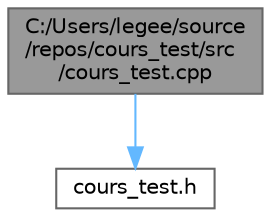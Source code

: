 digraph "C:/Users/legee/source/repos/cours_test/src/cours_test.cpp"
{
 // LATEX_PDF_SIZE
  bgcolor="transparent";
  edge [fontname=Helvetica,fontsize=10,labelfontname=Helvetica,labelfontsize=10];
  node [fontname=Helvetica,fontsize=10,shape=box,height=0.2,width=0.4];
  Node1 [id="Node000001",label="C:/Users/legee/source\l/repos/cours_test/src\l/cours_test.cpp",height=0.2,width=0.4,color="gray40", fillcolor="grey60", style="filled", fontcolor="black",tooltip=" "];
  Node1 -> Node2 [id="edge1_Node000001_Node000002",color="steelblue1",style="solid",tooltip=" "];
  Node2 [id="Node000002",label="cours_test.h",height=0.2,width=0.4,color="grey40", fillcolor="white", style="filled",URL="$cours__test_8h.html",tooltip="Main header file for the cours_test project."];
}
